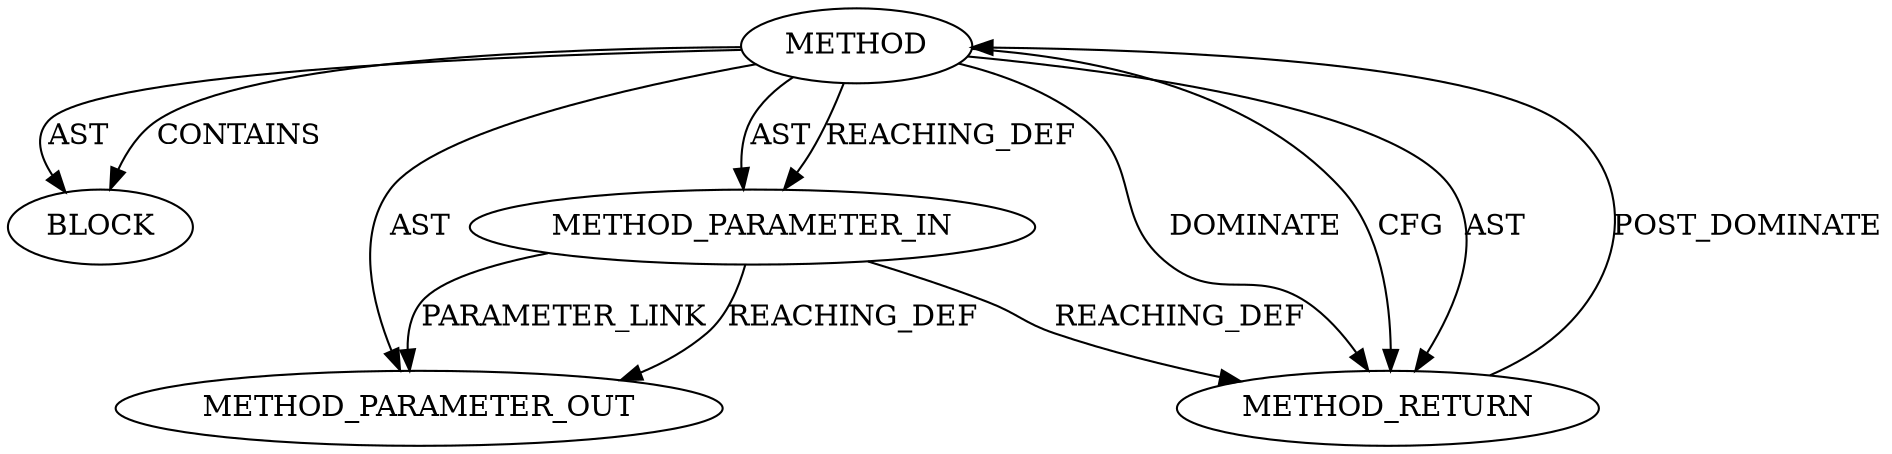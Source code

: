 digraph {
  19320 [label=BLOCK ORDER=1 ARGUMENT_INDEX=1 CODE="<empty>" TYPE_FULL_NAME="ANY"]
  19318 [label=METHOD AST_PARENT_TYPE="NAMESPACE_BLOCK" AST_PARENT_FULL_NAME="<global>" ORDER=0 CODE="<empty>" FULL_NAME="<operator>.logicalNot" IS_EXTERNAL=true FILENAME="<empty>" SIGNATURE="" NAME="<operator>.logicalNot"]
  21751 [label=METHOD_PARAMETER_OUT ORDER=1 CODE="p1" IS_VARIADIC=false TYPE_FULL_NAME="ANY" EVALUATION_STRATEGY="BY_VALUE" INDEX=1 NAME="p1"]
  19319 [label=METHOD_PARAMETER_IN ORDER=1 CODE="p1" IS_VARIADIC=false TYPE_FULL_NAME="ANY" EVALUATION_STRATEGY="BY_VALUE" INDEX=1 NAME="p1"]
  19321 [label=METHOD_RETURN ORDER=2 CODE="RET" TYPE_FULL_NAME="ANY" EVALUATION_STRATEGY="BY_VALUE"]
  19318 -> 19321 [label=DOMINATE ]
  19318 -> 19319 [label=AST ]
  19318 -> 21751 [label=AST ]
  19318 -> 19319 [label=REACHING_DEF VARIABLE=""]
  19318 -> 19320 [label=AST ]
  19321 -> 19318 [label=POST_DOMINATE ]
  19318 -> 19321 [label=CFG ]
  19319 -> 21751 [label=PARAMETER_LINK ]
  19318 -> 19320 [label=CONTAINS ]
  19319 -> 21751 [label=REACHING_DEF VARIABLE="p1"]
  19318 -> 19321 [label=AST ]
  19319 -> 19321 [label=REACHING_DEF VARIABLE="p1"]
}
